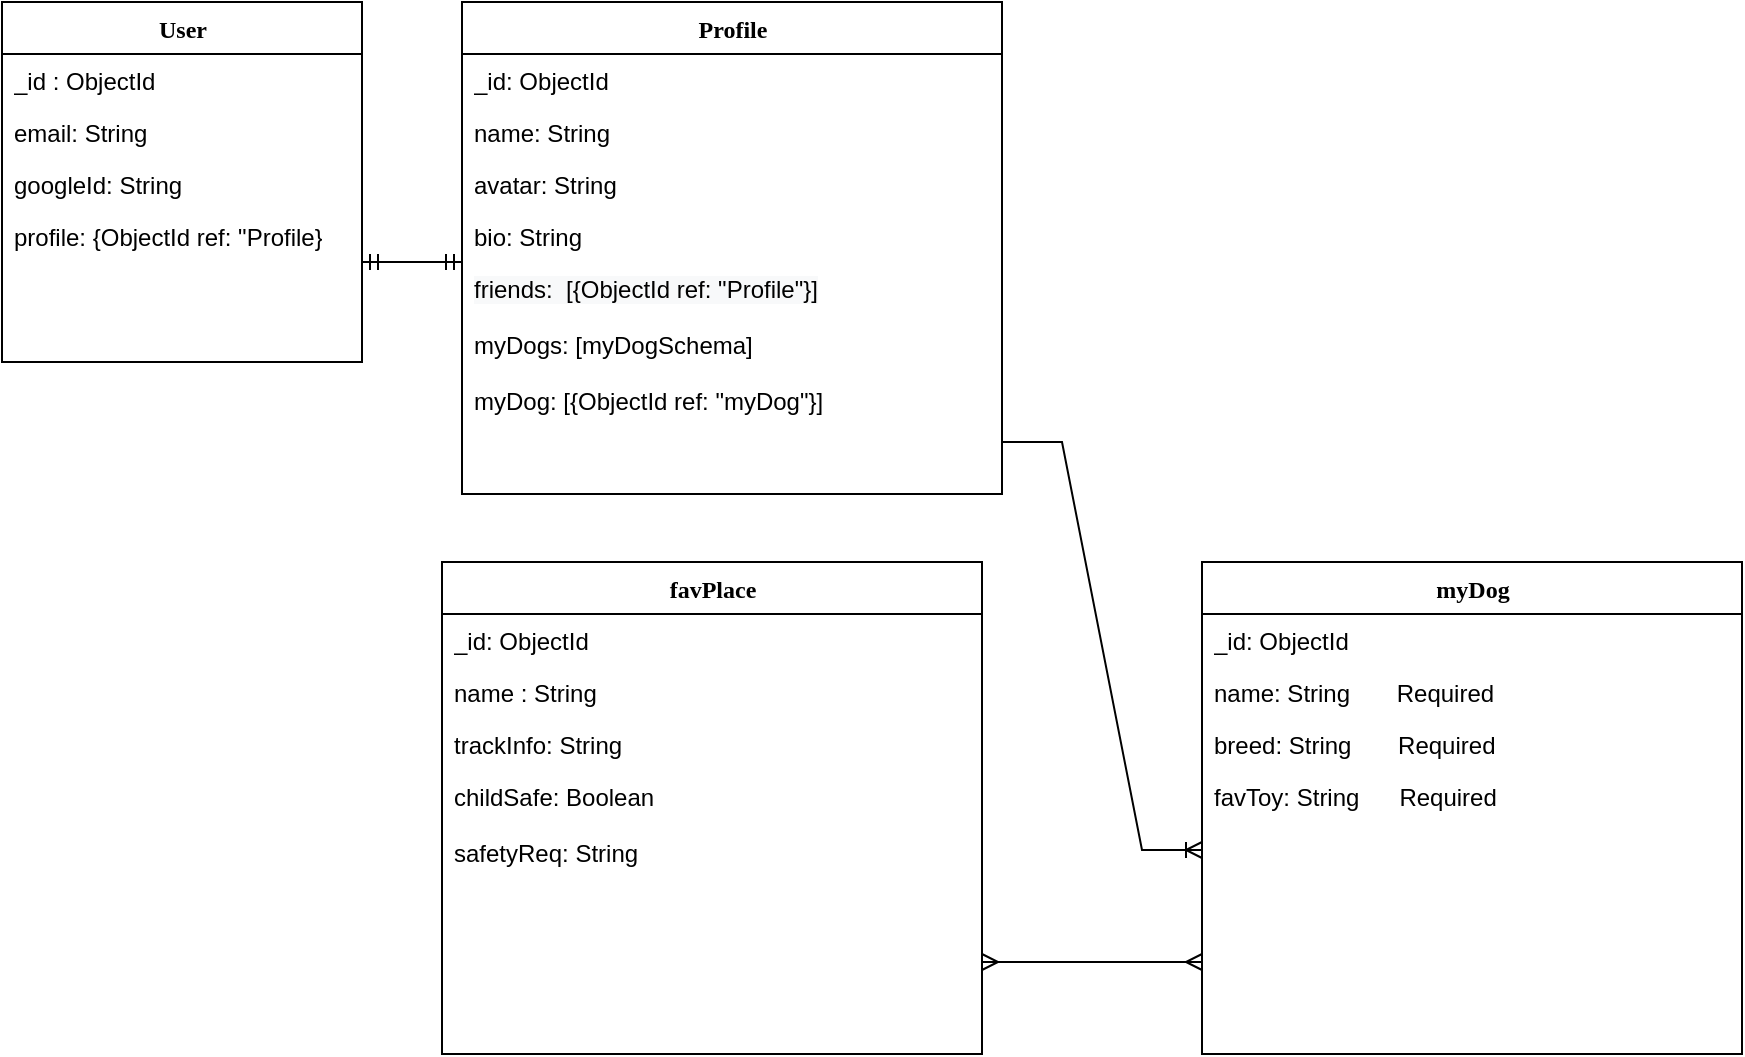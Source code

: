 <mxfile version="15.6.8" type="github">
  <diagram name="Page-1" id="9f46799a-70d6-7492-0946-bef42562c5a5">
    <mxGraphModel dx="1539" dy="762" grid="1" gridSize="10" guides="1" tooltips="1" connect="1" arrows="1" fold="1" page="1" pageScale="1" pageWidth="1100" pageHeight="850" background="none" math="0" shadow="0">
      <root>
        <mxCell id="0" />
        <mxCell id="1" parent="0" />
        <mxCell id="78961159f06e98e8-17" value="User" style="swimlane;html=1;fontStyle=1;align=center;verticalAlign=top;childLayout=stackLayout;horizontal=1;startSize=26;horizontalStack=0;resizeParent=1;resizeLast=0;collapsible=1;marginBottom=0;swimlaneFillColor=#ffffff;rounded=0;shadow=0;comic=0;labelBackgroundColor=none;strokeWidth=1;fillColor=none;fontFamily=Verdana;fontSize=12" parent="1" vertex="1">
          <mxGeometry x="40" y="40" width="180" height="180" as="geometry" />
        </mxCell>
        <mxCell id="78961159f06e98e8-21" value="_id : ObjectId" style="text;html=1;strokeColor=none;fillColor=none;align=left;verticalAlign=top;spacingLeft=4;spacingRight=4;whiteSpace=wrap;overflow=hidden;rotatable=0;points=[[0,0.5],[1,0.5]];portConstraint=eastwest;" parent="78961159f06e98e8-17" vertex="1">
          <mxGeometry y="26" width="180" height="26" as="geometry" />
        </mxCell>
        <mxCell id="78961159f06e98e8-23" value="email: String" style="text;html=1;strokeColor=none;fillColor=none;align=left;verticalAlign=top;spacingLeft=4;spacingRight=4;whiteSpace=wrap;overflow=hidden;rotatable=0;points=[[0,0.5],[1,0.5]];portConstraint=eastwest;" parent="78961159f06e98e8-17" vertex="1">
          <mxGeometry y="52" width="180" height="26" as="geometry" />
        </mxCell>
        <mxCell id="78961159f06e98e8-25" value="googleId: String" style="text;html=1;strokeColor=none;fillColor=none;align=left;verticalAlign=top;spacingLeft=4;spacingRight=4;whiteSpace=wrap;overflow=hidden;rotatable=0;points=[[0,0.5],[1,0.5]];portConstraint=eastwest;" parent="78961159f06e98e8-17" vertex="1">
          <mxGeometry y="78" width="180" height="26" as="geometry" />
        </mxCell>
        <mxCell id="78961159f06e98e8-26" value="profile: {ObjectId ref: &quot;Profile}" style="text;html=1;strokeColor=none;fillColor=none;align=left;verticalAlign=top;spacingLeft=4;spacingRight=4;whiteSpace=wrap;overflow=hidden;rotatable=0;points=[[0,0.5],[1,0.5]];portConstraint=eastwest;" parent="78961159f06e98e8-17" vertex="1">
          <mxGeometry y="104" width="180" height="26" as="geometry" />
        </mxCell>
        <mxCell id="78961159f06e98e8-56" value="Profile" style="swimlane;html=1;fontStyle=1;align=center;verticalAlign=top;childLayout=stackLayout;horizontal=1;startSize=26;horizontalStack=0;resizeParent=1;resizeLast=0;collapsible=1;marginBottom=0;swimlaneFillColor=#ffffff;rounded=0;shadow=0;comic=0;labelBackgroundColor=none;strokeWidth=1;fillColor=none;fontFamily=Verdana;fontSize=12" parent="1" vertex="1">
          <mxGeometry x="270" y="40" width="270" height="246" as="geometry" />
        </mxCell>
        <mxCell id="78961159f06e98e8-57" value="_id: ObjectId" style="text;html=1;strokeColor=none;fillColor=none;align=left;verticalAlign=top;spacingLeft=4;spacingRight=4;whiteSpace=wrap;overflow=hidden;rotatable=0;points=[[0,0.5],[1,0.5]];portConstraint=eastwest;" parent="78961159f06e98e8-56" vertex="1">
          <mxGeometry y="26" width="270" height="26" as="geometry" />
        </mxCell>
        <mxCell id="78961159f06e98e8-58" value="name: String" style="text;html=1;strokeColor=none;fillColor=none;align=left;verticalAlign=top;spacingLeft=4;spacingRight=4;whiteSpace=wrap;overflow=hidden;rotatable=0;points=[[0,0.5],[1,0.5]];portConstraint=eastwest;" parent="78961159f06e98e8-56" vertex="1">
          <mxGeometry y="52" width="270" height="26" as="geometry" />
        </mxCell>
        <mxCell id="78961159f06e98e8-59" value="avatar: String" style="text;html=1;strokeColor=none;fillColor=none;align=left;verticalAlign=top;spacingLeft=4;spacingRight=4;whiteSpace=wrap;overflow=hidden;rotatable=0;points=[[0,0.5],[1,0.5]];portConstraint=eastwest;" parent="78961159f06e98e8-56" vertex="1">
          <mxGeometry y="78" width="270" height="26" as="geometry" />
        </mxCell>
        <mxCell id="78961159f06e98e8-60" value="bio: String" style="text;html=1;strokeColor=none;fillColor=none;align=left;verticalAlign=top;spacingLeft=4;spacingRight=4;whiteSpace=wrap;overflow=hidden;rotatable=0;points=[[0,0.5],[1,0.5]];portConstraint=eastwest;" parent="78961159f06e98e8-56" vertex="1">
          <mxGeometry y="104" width="270" height="26" as="geometry" />
        </mxCell>
        <mxCell id="wbQrsS0CW9OWlVkrmmuw-16" value="" style="edgeStyle=entityRelationEdgeStyle;fontSize=12;html=1;endArrow=ERmandOne;startArrow=ERmandOne;rounded=0;entryX=0;entryY=0;entryDx=0;entryDy=0;entryPerimeter=0;" edge="1" parent="78961159f06e98e8-56" target="78961159f06e98e8-63">
          <mxGeometry width="100" height="100" relative="1" as="geometry">
            <mxPoint x="-50" y="130" as="sourcePoint" />
            <mxPoint x="80" y="129" as="targetPoint" />
          </mxGeometry>
        </mxCell>
        <mxCell id="78961159f06e98e8-63" value="&lt;span style=&quot;color: rgb(0 , 0 , 0) ; font-family: &amp;#34;helvetica&amp;#34; ; font-size: 12px ; font-style: normal ; font-weight: 400 ; letter-spacing: normal ; text-align: left ; text-indent: 0px ; text-transform: none ; word-spacing: 0px ; background-color: rgb(248 , 249 , 250) ; display: inline ; float: none&quot;&gt;friends:&amp;nbsp; [{ObjectId ref: &quot;Profile&quot;}]&lt;/span&gt;&lt;br&gt;" style="text;html=1;strokeColor=none;fillColor=none;align=left;verticalAlign=top;spacingLeft=4;spacingRight=4;whiteSpace=wrap;overflow=hidden;rotatable=0;points=[[0,0.5],[1,0.5]];portConstraint=eastwest;" parent="78961159f06e98e8-56" vertex="1">
          <mxGeometry y="130" width="270" height="28" as="geometry" />
        </mxCell>
        <mxCell id="wbQrsS0CW9OWlVkrmmuw-1" value="&lt;font face=&quot;helvetica&quot;&gt;myDogs: [myDogSchema]&lt;/font&gt;" style="text;html=1;strokeColor=none;fillColor=none;align=left;verticalAlign=top;spacingLeft=4;spacingRight=4;whiteSpace=wrap;overflow=hidden;rotatable=0;points=[[0,0.5],[1,0.5]];portConstraint=eastwest;" vertex="1" parent="78961159f06e98e8-56">
          <mxGeometry y="158" width="270" height="28" as="geometry" />
        </mxCell>
        <mxCell id="wbQrsS0CW9OWlVkrmmuw-15" value="&lt;font face=&quot;helvetica&quot;&gt;myDog: [{ObjectId ref: &quot;myDog&quot;}]&lt;/font&gt;" style="text;html=1;strokeColor=none;fillColor=none;align=left;verticalAlign=top;spacingLeft=4;spacingRight=4;whiteSpace=wrap;overflow=hidden;rotatable=0;points=[[0,0.5],[1,0.5]];portConstraint=eastwest;" vertex="1" parent="78961159f06e98e8-56">
          <mxGeometry y="186" width="270" height="28" as="geometry" />
        </mxCell>
        <mxCell id="8s2XaMQ9SobPacXXZH9U-10" value="favPlace" style="swimlane;html=1;fontStyle=1;align=center;verticalAlign=top;childLayout=stackLayout;horizontal=1;startSize=26;horizontalStack=0;resizeParent=1;resizeLast=0;collapsible=1;marginBottom=0;swimlaneFillColor=#ffffff;rounded=0;shadow=0;comic=0;labelBackgroundColor=none;strokeWidth=1;fillColor=none;fontFamily=Verdana;fontSize=12" parent="1" vertex="1">
          <mxGeometry x="260" y="320" width="270" height="246" as="geometry" />
        </mxCell>
        <mxCell id="8s2XaMQ9SobPacXXZH9U-11" value="_id: ObjectId" style="text;html=1;strokeColor=none;fillColor=none;align=left;verticalAlign=top;spacingLeft=4;spacingRight=4;whiteSpace=wrap;overflow=hidden;rotatable=0;points=[[0,0.5],[1,0.5]];portConstraint=eastwest;" parent="8s2XaMQ9SobPacXXZH9U-10" vertex="1">
          <mxGeometry y="26" width="270" height="26" as="geometry" />
        </mxCell>
        <mxCell id="8s2XaMQ9SobPacXXZH9U-12" value="name : String" style="text;html=1;strokeColor=none;fillColor=none;align=left;verticalAlign=top;spacingLeft=4;spacingRight=4;whiteSpace=wrap;overflow=hidden;rotatable=0;points=[[0,0.5],[1,0.5]];portConstraint=eastwest;" parent="8s2XaMQ9SobPacXXZH9U-10" vertex="1">
          <mxGeometry y="52" width="270" height="26" as="geometry" />
        </mxCell>
        <mxCell id="8s2XaMQ9SobPacXXZH9U-14" value="trackInfo: String" style="text;html=1;strokeColor=none;fillColor=none;align=left;verticalAlign=top;spacingLeft=4;spacingRight=4;whiteSpace=wrap;overflow=hidden;rotatable=0;points=[[0,0.5],[1,0.5]];portConstraint=eastwest;" parent="8s2XaMQ9SobPacXXZH9U-10" vertex="1">
          <mxGeometry y="78" width="270" height="26" as="geometry" />
        </mxCell>
        <mxCell id="8s2XaMQ9SobPacXXZH9U-16" value="&lt;font face=&quot;helvetica&quot;&gt;childSafe: Boolean&lt;/font&gt;" style="text;html=1;strokeColor=none;fillColor=none;align=left;verticalAlign=top;spacingLeft=4;spacingRight=4;whiteSpace=wrap;overflow=hidden;rotatable=0;points=[[0,0.5],[1,0.5]];portConstraint=eastwest;" parent="8s2XaMQ9SobPacXXZH9U-10" vertex="1">
          <mxGeometry y="104" width="270" height="28" as="geometry" />
        </mxCell>
        <mxCell id="wbQrsS0CW9OWlVkrmmuw-19" value="&lt;font face=&quot;helvetica&quot;&gt;safetyReq: String&lt;/font&gt;" style="text;html=1;strokeColor=none;fillColor=none;align=left;verticalAlign=top;spacingLeft=4;spacingRight=4;whiteSpace=wrap;overflow=hidden;rotatable=0;points=[[0,0.5],[1,0.5]];portConstraint=eastwest;" vertex="1" parent="8s2XaMQ9SobPacXXZH9U-10">
          <mxGeometry y="132" width="270" height="28" as="geometry" />
        </mxCell>
        <mxCell id="wbQrsS0CW9OWlVkrmmuw-6" value="myDog" style="swimlane;html=1;fontStyle=1;align=center;verticalAlign=top;childLayout=stackLayout;horizontal=1;startSize=26;horizontalStack=0;resizeParent=1;resizeLast=0;collapsible=1;marginBottom=0;swimlaneFillColor=#ffffff;rounded=0;shadow=0;comic=0;labelBackgroundColor=none;strokeWidth=1;fillColor=none;fontFamily=Verdana;fontSize=12" vertex="1" parent="1">
          <mxGeometry x="640" y="320" width="270" height="246" as="geometry" />
        </mxCell>
        <mxCell id="wbQrsS0CW9OWlVkrmmuw-7" value="_id: ObjectId" style="text;html=1;strokeColor=none;fillColor=none;align=left;verticalAlign=top;spacingLeft=4;spacingRight=4;whiteSpace=wrap;overflow=hidden;rotatable=0;points=[[0,0.5],[1,0.5]];portConstraint=eastwest;" vertex="1" parent="wbQrsS0CW9OWlVkrmmuw-6">
          <mxGeometry y="26" width="270" height="26" as="geometry" />
        </mxCell>
        <mxCell id="wbQrsS0CW9OWlVkrmmuw-11" value="name: String&amp;nbsp; &amp;nbsp; &amp;nbsp; &amp;nbsp;Required" style="text;html=1;strokeColor=none;fillColor=none;align=left;verticalAlign=top;spacingLeft=4;spacingRight=4;whiteSpace=wrap;overflow=hidden;rotatable=0;points=[[0,0.5],[1,0.5]];portConstraint=eastwest;" vertex="1" parent="wbQrsS0CW9OWlVkrmmuw-6">
          <mxGeometry y="52" width="270" height="26" as="geometry" />
        </mxCell>
        <mxCell id="wbQrsS0CW9OWlVkrmmuw-8" value="breed: String&amp;nbsp; &amp;nbsp; &amp;nbsp; &amp;nbsp;Required" style="text;html=1;strokeColor=none;fillColor=none;align=left;verticalAlign=top;spacingLeft=4;spacingRight=4;whiteSpace=wrap;overflow=hidden;rotatable=0;points=[[0,0.5],[1,0.5]];portConstraint=eastwest;" vertex="1" parent="wbQrsS0CW9OWlVkrmmuw-6">
          <mxGeometry y="78" width="270" height="26" as="geometry" />
        </mxCell>
        <mxCell id="wbQrsS0CW9OWlVkrmmuw-13" value="favToy: String&amp;nbsp; &amp;nbsp; &amp;nbsp; Required" style="text;html=1;strokeColor=none;fillColor=none;align=left;verticalAlign=top;spacingLeft=4;spacingRight=4;whiteSpace=wrap;overflow=hidden;rotatable=0;points=[[0,0.5],[1,0.5]];portConstraint=eastwest;" vertex="1" parent="wbQrsS0CW9OWlVkrmmuw-6">
          <mxGeometry y="104" width="270" height="26" as="geometry" />
        </mxCell>
        <mxCell id="wbQrsS0CW9OWlVkrmmuw-12" value="" style="edgeStyle=entityRelationEdgeStyle;fontSize=12;html=1;endArrow=ERoneToMany;rounded=0;entryX=0;entryY=0.5;entryDx=0;entryDy=0;" edge="1" parent="1">
          <mxGeometry width="100" height="100" relative="1" as="geometry">
            <mxPoint x="540" y="260" as="sourcePoint" />
            <mxPoint x="640" y="464" as="targetPoint" />
          </mxGeometry>
        </mxCell>
        <mxCell id="wbQrsS0CW9OWlVkrmmuw-18" value="" style="edgeStyle=entityRelationEdgeStyle;fontSize=12;html=1;endArrow=ERmany;startArrow=ERmany;rounded=0;" edge="1" parent="1">
          <mxGeometry width="100" height="100" relative="1" as="geometry">
            <mxPoint x="530" y="520" as="sourcePoint" />
            <mxPoint x="640" y="520" as="targetPoint" />
          </mxGeometry>
        </mxCell>
      </root>
    </mxGraphModel>
  </diagram>
</mxfile>
